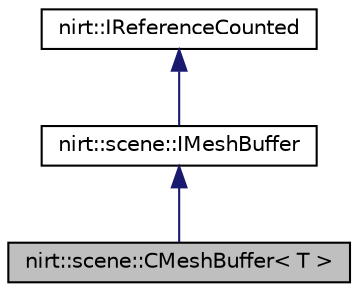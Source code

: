 digraph "nirt::scene::CMeshBuffer&lt; T &gt;"
{
 // LATEX_PDF_SIZE
  edge [fontname="Helvetica",fontsize="10",labelfontname="Helvetica",labelfontsize="10"];
  node [fontname="Helvetica",fontsize="10",shape=record];
  Node1 [label="nirt::scene::CMeshBuffer\< T \>",height=0.2,width=0.4,color="black", fillcolor="grey75", style="filled", fontcolor="black",tooltip="Template implementation of the IMeshBuffer interface for 16-bit buffers."];
  Node2 -> Node1 [dir="back",color="midnightblue",fontsize="10",style="solid",fontname="Helvetica"];
  Node2 [label="nirt::scene::IMeshBuffer",height=0.2,width=0.4,color="black", fillcolor="white", style="filled",URL="$classnirt_1_1scene_1_1IMeshBuffer.html",tooltip="Struct for holding a mesh with a single material."];
  Node3 -> Node2 [dir="back",color="midnightblue",fontsize="10",style="solid",fontname="Helvetica"];
  Node3 [label="nirt::IReferenceCounted",height=0.2,width=0.4,color="black", fillcolor="white", style="filled",URL="$classnirt_1_1IReferenceCounted.html",tooltip="Base class of most objects of the Nirtcpp Engine."];
}
